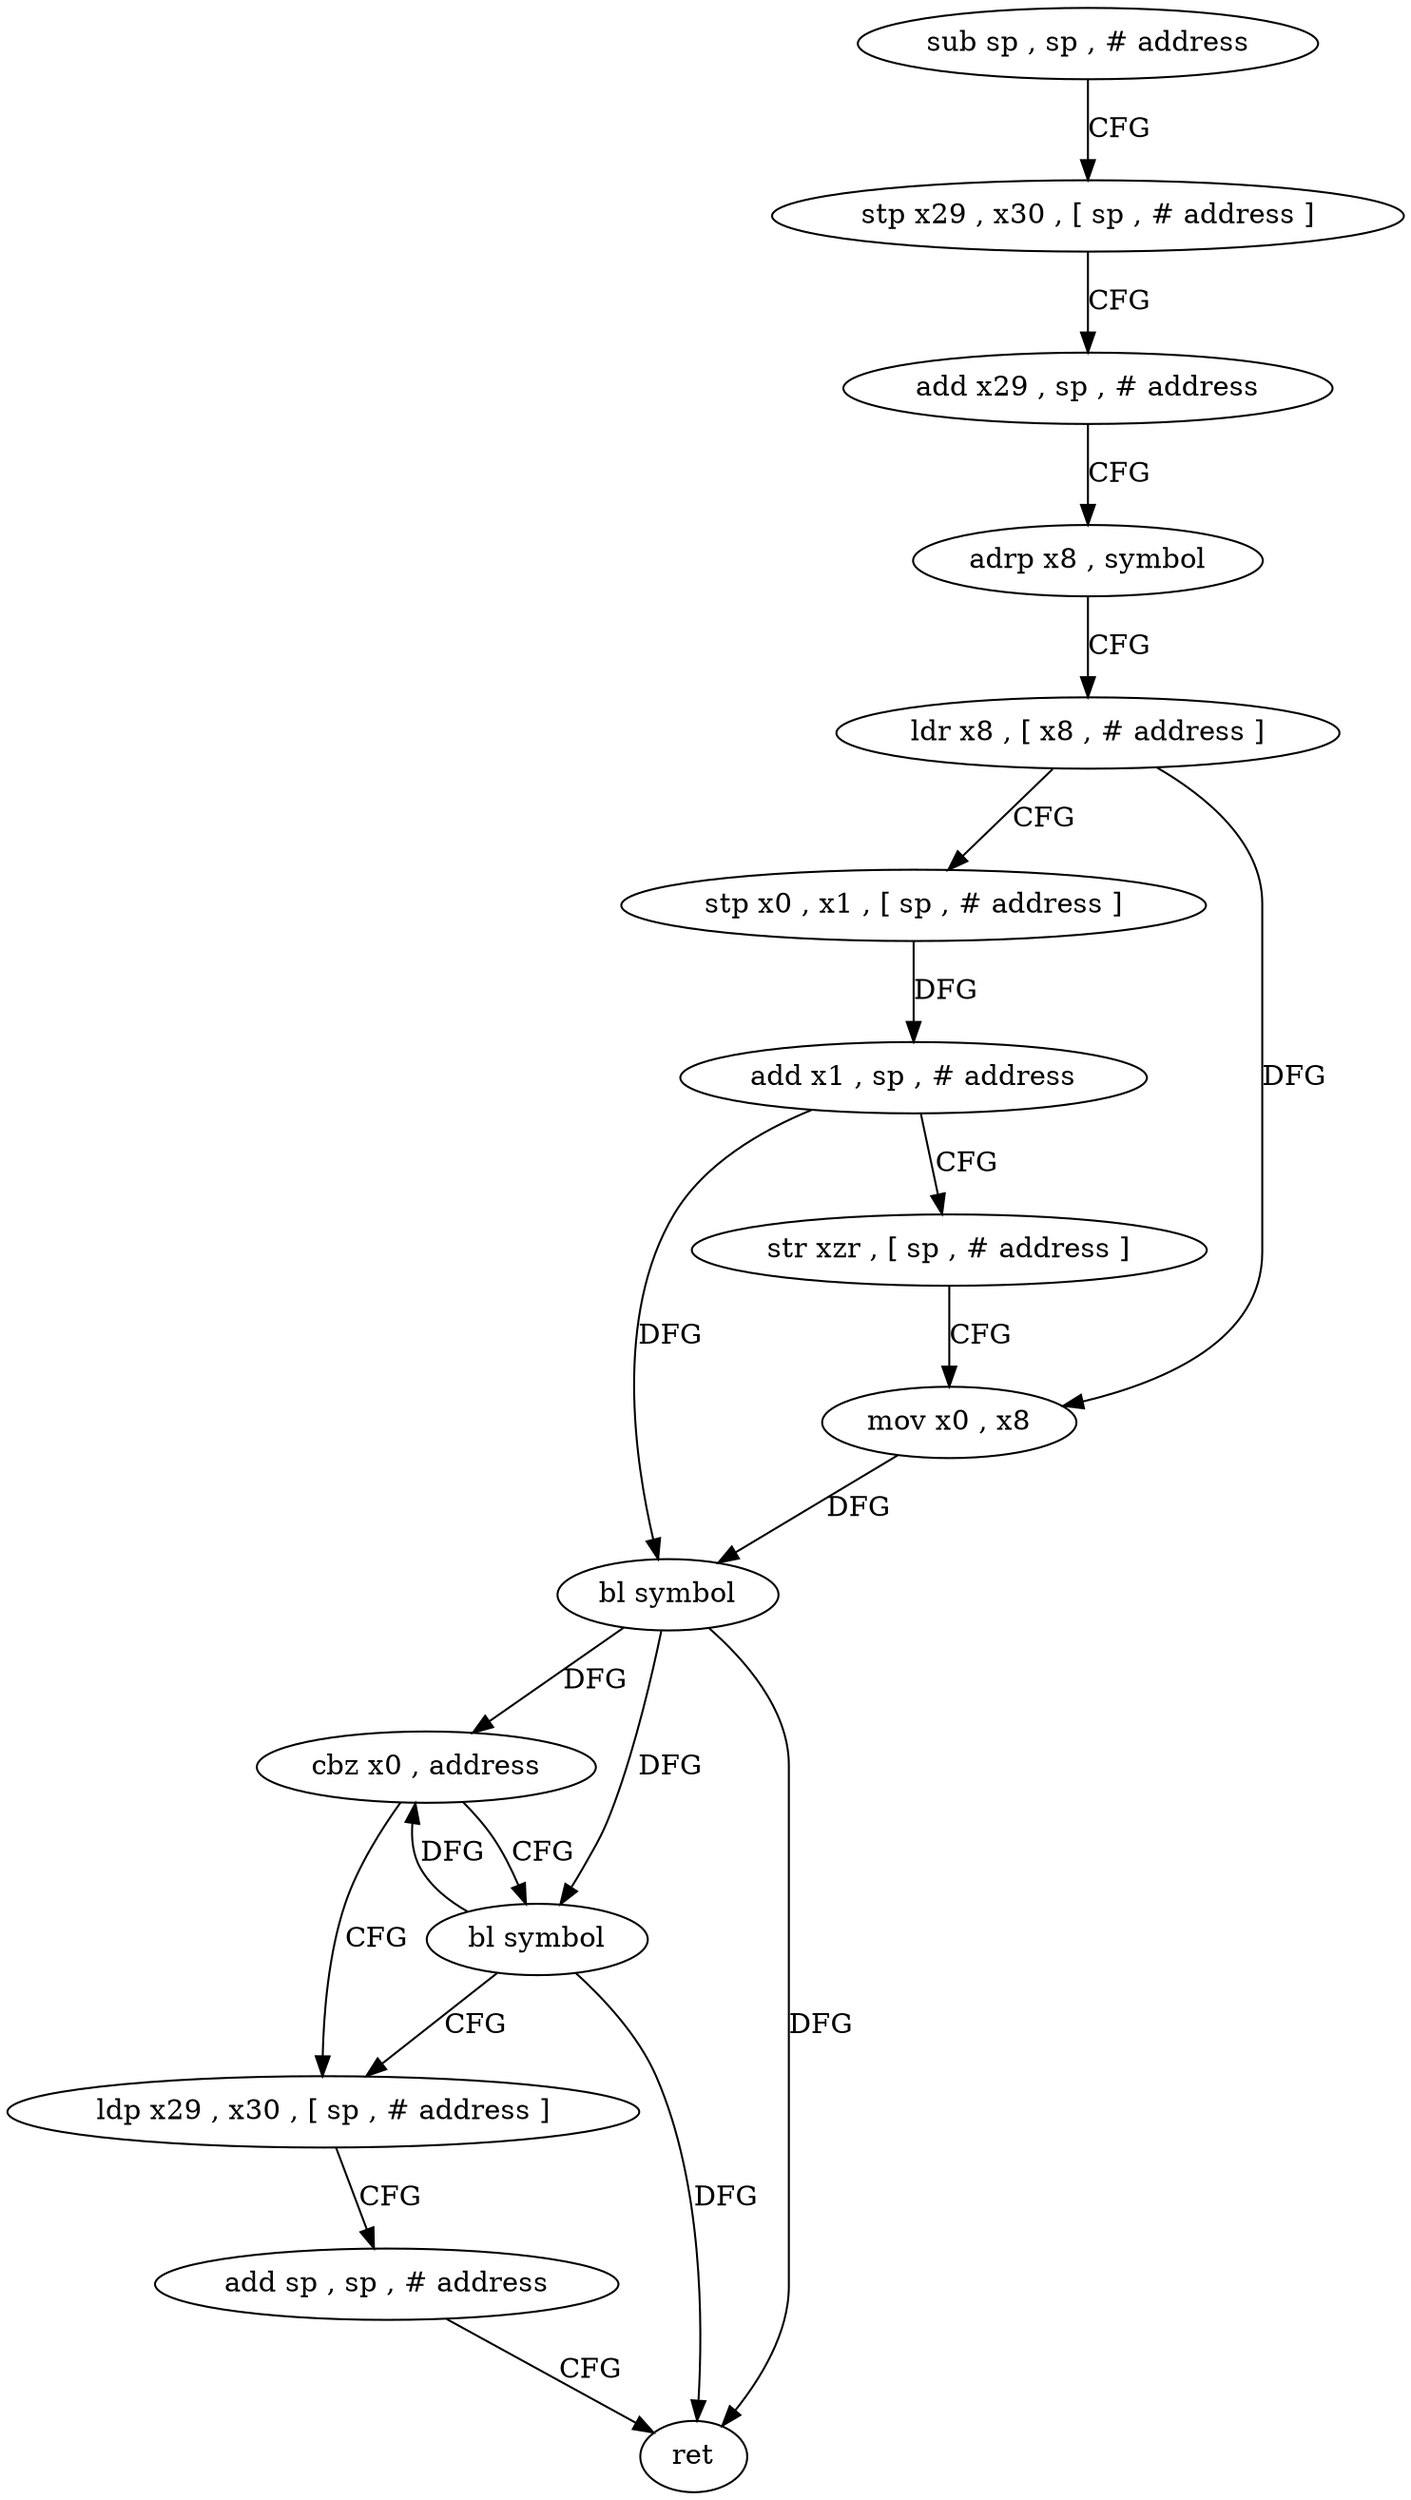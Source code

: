 digraph "func" {
"4228004" [label = "sub sp , sp , # address" ]
"4228008" [label = "stp x29 , x30 , [ sp , # address ]" ]
"4228012" [label = "add x29 , sp , # address" ]
"4228016" [label = "adrp x8 , symbol" ]
"4228020" [label = "ldr x8 , [ x8 , # address ]" ]
"4228024" [label = "stp x0 , x1 , [ sp , # address ]" ]
"4228028" [label = "add x1 , sp , # address" ]
"4228032" [label = "str xzr , [ sp , # address ]" ]
"4228036" [label = "mov x0 , x8" ]
"4228040" [label = "bl symbol" ]
"4228044" [label = "cbz x0 , address" ]
"4228052" [label = "ldp x29 , x30 , [ sp , # address ]" ]
"4228048" [label = "bl symbol" ]
"4228056" [label = "add sp , sp , # address" ]
"4228060" [label = "ret" ]
"4228004" -> "4228008" [ label = "CFG" ]
"4228008" -> "4228012" [ label = "CFG" ]
"4228012" -> "4228016" [ label = "CFG" ]
"4228016" -> "4228020" [ label = "CFG" ]
"4228020" -> "4228024" [ label = "CFG" ]
"4228020" -> "4228036" [ label = "DFG" ]
"4228024" -> "4228028" [ label = "DFG" ]
"4228028" -> "4228032" [ label = "CFG" ]
"4228028" -> "4228040" [ label = "DFG" ]
"4228032" -> "4228036" [ label = "CFG" ]
"4228036" -> "4228040" [ label = "DFG" ]
"4228040" -> "4228044" [ label = "DFG" ]
"4228040" -> "4228060" [ label = "DFG" ]
"4228040" -> "4228048" [ label = "DFG" ]
"4228044" -> "4228052" [ label = "CFG" ]
"4228044" -> "4228048" [ label = "CFG" ]
"4228052" -> "4228056" [ label = "CFG" ]
"4228048" -> "4228052" [ label = "CFG" ]
"4228048" -> "4228044" [ label = "DFG" ]
"4228048" -> "4228060" [ label = "DFG" ]
"4228056" -> "4228060" [ label = "CFG" ]
}
